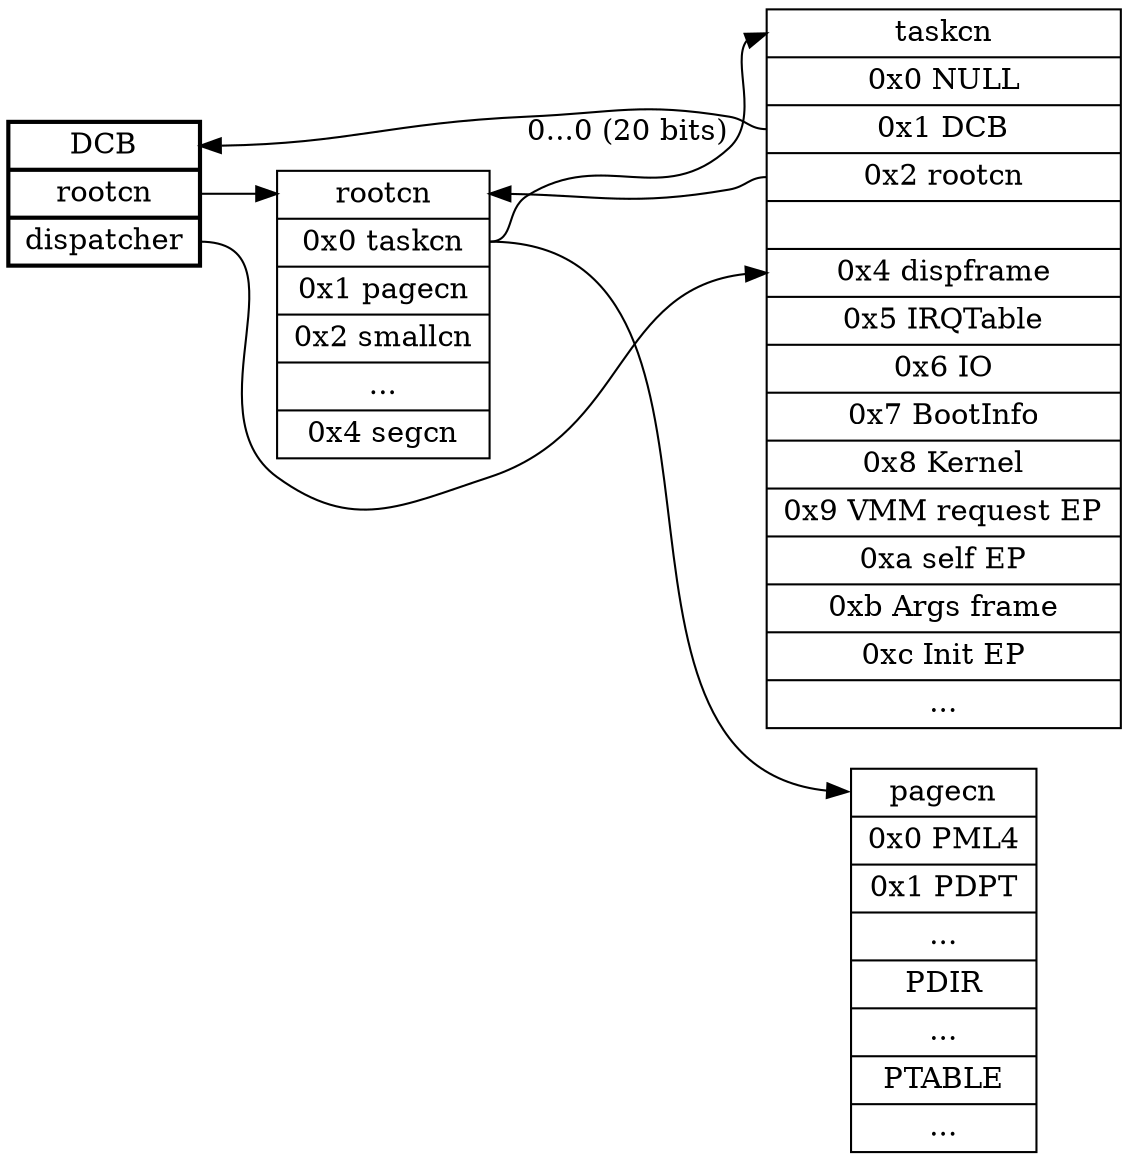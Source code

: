 digraph cspace {
	rankdir=LR;

	node [shape = record, height = .1];
	dcb [label = "<n>DCB|<0>rootcn|<1>dispatcher", style=bold];
	rootcn [label = "<n>\N|<0>0x0 taskcn|<1>0x1 pagecn|<2>0x2 smallcn|...|<4>0x4 segcn"];
	taskcn [label = "<n>\N|<0>0x0 NULL|<1>0x1 DCB|<2>0x2 rootcn||<4>0x4 dispframe|0x5 IRQTable|0x6 IO|0x7 BootInfo|0x8 Kernel|0x9 VMM request EP|0xa self EP|0xb Args frame|0xc Init EP|..."];
	pagecn [label = "<n>\N|0x0 PML4|0x1 PDPT|...|PDIR|...|PTABLE|..."];
	rootcn:0 -> taskcn:n [label = "0...0 (20 bits)"];
	rootcn:0 -> pagecn:n;
	dcb:0 -> rootcn:n;
        dcb:1 -> taskcn:4;
	taskcn:1 -> dcb:n;
	taskcn:2 -> rootcn:n;
}
